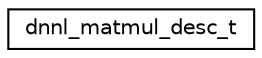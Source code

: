 digraph "Graphical Class Hierarchy"
{
 // LATEX_PDF_SIZE
  edge [fontname="Helvetica",fontsize="10",labelfontname="Helvetica",labelfontsize="10"];
  node [fontname="Helvetica",fontsize="10",shape=record];
  rankdir="LR";
  Node0 [label="dnnl_matmul_desc_t",height=0.2,width=0.4,color="black", fillcolor="white", style="filled",URL="$structdnnl__matmul__desc__t.html",tooltip=" "];
}
